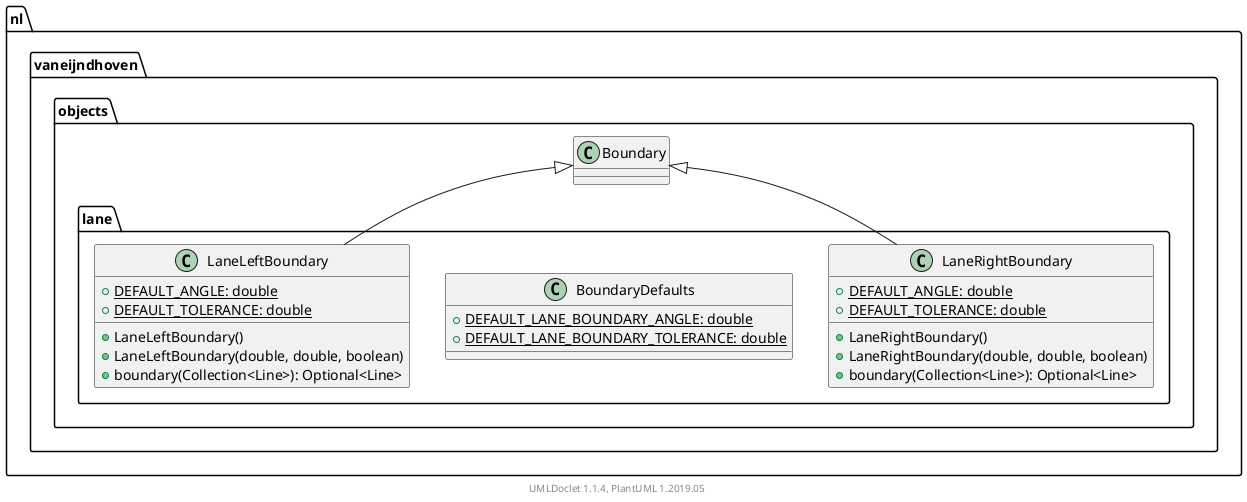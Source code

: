 @startuml

    namespace nl.vaneijndhoven.objects.lane {

        class LaneRightBoundary [[LaneRightBoundary.html]] {
            {static} +DEFAULT_ANGLE: double
            {static} +DEFAULT_TOLERANCE: double
            +LaneRightBoundary()
            +LaneRightBoundary(double, double, boolean)
            +boundary(Collection<Line>): Optional<Line>
        }

        class BoundaryDefaults [[BoundaryDefaults.html]] {
            {static} +DEFAULT_LANE_BOUNDARY_ANGLE: double
            {static} +DEFAULT_LANE_BOUNDARY_TOLERANCE: double
        }

        class LaneLeftBoundary [[LaneLeftBoundary.html]] {
            {static} +DEFAULT_ANGLE: double
            {static} +DEFAULT_TOLERANCE: double
            +LaneLeftBoundary()
            +LaneLeftBoundary(double, double, boolean)
            +boundary(Collection<Line>): Optional<Line>
        }

        class nl.vaneijndhoven.objects.Boundary
        nl.vaneijndhoven.objects.Boundary <|-- LaneRightBoundary

        nl.vaneijndhoven.objects.Boundary <|-- LaneLeftBoundary

    }


    center footer UMLDoclet 1.1.4, PlantUML 1.2019.05
@enduml
